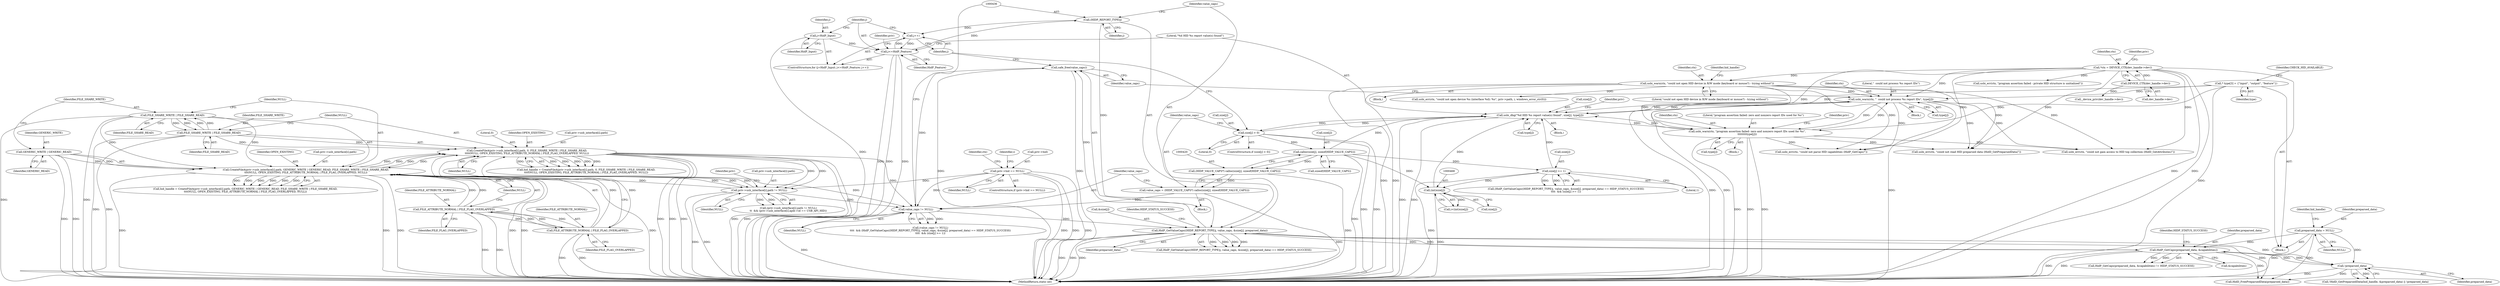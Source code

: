 digraph "1_Chrome_ac149a8d4371c0e01e0934fdd57b09e86f96b5b9_20@API" {
"1000538" [label="(Call,safe_free(value_caps))"];
"1000434" [label="(Call,HidP_GetValueCaps((HIDP_REPORT_TYPE)j, value_caps, &size[j], preparsed_data))"];
"1000435" [label="(Call,(HIDP_REPORT_TYPE)j)"];
"1000387" [label="(Call,j<=HidP_Feature)"];
"1000390" [label="(Call,j++)"];
"1000384" [label="(Call,j=HidP_Input)"];
"1000429" [label="(Call,value_caps != NULL)"];
"1000417" [label="(Call,value_caps = (HIDP_VALUE_CAPS*) calloc(size[j], sizeof(HIDP_VALUE_CAPS)))"];
"1000419" [label="(Call,(HIDP_VALUE_CAPS*) calloc(size[j], sizeof(HIDP_VALUE_CAPS)))"];
"1000421" [label="(Call,calloc(size[j], sizeof(HIDP_VALUE_CAPS)))"];
"1000411" [label="(Call,size[j] > 0)"];
"1000393" [label="(Call,usbi_dbg(\"%d HID %s report value(s) found\", size[j], type[j]))"];
"1000467" [label="(Call,(int)size[j])"];
"1000445" [label="(Call,size[j] >= 1)"];
"1000141" [label="(Call,* type[3] = {\"input\", \"output\", \"feature\"})"];
"1000515" [label="(Call,usbi_warn(ctx, \"program assertion failed: zero and nonzero report IDs used for %s\",\n\t\t\t\t\t\t\t\ttype[j]))"];
"1000532" [label="(Call,usbi_warn(ctx, \"  could not process %s report IDs\", type[j]))"];
"1000108" [label="(Call,*ctx = DEVICE_CTX(dev_handle->dev))"];
"1000110" [label="(Call,DEVICE_CTX(dev_handle->dev))"];
"1000217" [label="(Call,usbi_warn(ctx, \"could not open HID device in R/W mode (keyboard or mouse?) - trying without\"))"];
"1000222" [label="(Call,CreateFileA(priv->usb_interface[i].path, 0, FILE_SHARE_WRITE | FILE_SHARE_READ,\n\t\t\t\t\tNULL, OPEN_EXISTING, FILE_ATTRIBUTE_NORMAL | FILE_FLAG_OVERLAPPED, NULL))"];
"1000192" [label="(Call,CreateFileA(priv->usb_interface[i].path, GENERIC_WRITE | GENERIC_READ, FILE_SHARE_WRITE | FILE_SHARE_READ,\n\t\t\t\tNULL, OPEN_EXISTING, FILE_ATTRIBUTE_NORMAL | FILE_FLAG_OVERLAPPED, NULL))"];
"1000169" [label="(Call,priv->usb_interface[i].path != NULL)"];
"1000146" [label="(Call,priv->hid == NULL)"];
"1000200" [label="(Call,GENERIC_WRITE | GENERIC_READ)"];
"1000203" [label="(Call,FILE_SHARE_WRITE | FILE_SHARE_READ)"];
"1000231" [label="(Call,FILE_SHARE_WRITE | FILE_SHARE_READ)"];
"1000208" [label="(Call,FILE_ATTRIBUTE_NORMAL | FILE_FLAG_OVERLAPPED)"];
"1000236" [label="(Call,FILE_ATTRIBUTE_NORMAL | FILE_FLAG_OVERLAPPED)"];
"1000352" [label="(Call,HidP_GetCaps(preparsed_data, &capabilities))"];
"1000343" [label="(Call,!preparsed_data)"];
"1000128" [label="(Call,preparsed_data = NULL)"];
"1000204" [label="(Identifier,FILE_SHARE_WRITE)"];
"1000431" [label="(Identifier,NULL)"];
"1000110" [label="(Call,DEVICE_CTX(dev_handle->dev))"];
"1000443" [label="(Identifier,preparsed_data)"];
"1000438" [label="(Identifier,value_caps)"];
"1000430" [label="(Identifier,value_caps)"];
"1000435" [label="(Call,(HIDP_REPORT_TYPE)j)"];
"1000234" [label="(Identifier,NULL)"];
"1000130" [label="(Identifier,NULL)"];
"1000543" [label="(Identifier,priv)"];
"1000351" [label="(Call,HidP_GetCaps(preparsed_data, &capabilities) != HIDP_STATUS_SUCCESS)"];
"1000116" [label="(Identifier,priv)"];
"1000219" [label="(Literal,\"could not open HID device in R/W mode (keyboard or mouse?) - trying without\")"];
"1000737" [label="(MethodReturn,static int)"];
"1000469" [label="(Call,size[j])"];
"1000150" [label="(Identifier,NULL)"];
"1000419" [label="(Call,(HIDP_VALUE_CAPS*) calloc(size[j], sizeof(HIDP_VALUE_CAPS)))"];
"1000417" [label="(Call,value_caps = (HIDP_VALUE_CAPS*) calloc(size[j], sizeof(HIDP_VALUE_CAPS)))"];
"1000388" [label="(Identifier,j)"];
"1000421" [label="(Call,calloc(size[j], sizeof(HIDP_VALUE_CAPS)))"];
"1000384" [label="(Call,j=HidP_Input)"];
"1000152" [label="(Call,usbi_err(ctx, \"program assertion failed - private HID structure is unitialized\"))"];
"1000387" [label="(Call,j<=HidP_Feature)"];
"1000534" [label="(Literal,\"  could not process %s report IDs\")"];
"1000446" [label="(Call,size[j])"];
"1000222" [label="(Call,CreateFileA(priv->usb_interface[i].path, 0, FILE_SHARE_WRITE | FILE_SHARE_READ,\n\t\t\t\t\tNULL, OPEN_EXISTING, FILE_ATTRIBUTE_NORMAL | FILE_FLAG_OVERLAPPED, NULL))"];
"1000207" [label="(Identifier,OPEN_EXISTING)"];
"1000193" [label="(Call,priv->usb_interface[i].path)"];
"1000449" [label="(Literal,1)"];
"1000216" [label="(Block,)"];
"1000467" [label="(Call,(int)size[j])"];
"1000147" [label="(Call,priv->hid)"];
"1000434" [label="(Call,HidP_GetValueCaps((HIDP_REPORT_TYPE)j, value_caps, &size[j], preparsed_data))"];
"1000439" [label="(Call,&size[j])"];
"1000516" [label="(Identifier,ctx)"];
"1000239" [label="(Identifier,NULL)"];
"1000433" [label="(Call,HidP_GetValueCaps((HIDP_REPORT_TYPE)j, value_caps, &size[j], preparsed_data) == HIDP_STATUS_SUCCESS)"];
"1000415" [label="(Literal,0)"];
"1000145" [label="(ControlStructure,if (priv->hid == NULL))"];
"1000106" [label="(Block,)"];
"1000177" [label="(Identifier,NULL)"];
"1000146" [label="(Call,priv->hid == NULL)"];
"1000168" [label="(Call,(priv->usb_interface[i].path != NULL)\n\t\t  && (priv->usb_interface[i].apib->id == USB_API_HID))"];
"1000429" [label="(Call,value_caps != NULL)"];
"1000532" [label="(Call,usbi_warn(ctx, \"  could not process %s report IDs\", type[j]))"];
"1000220" [label="(Call,hid_handle = CreateFileA(priv->usb_interface[i].path, 0, FILE_SHARE_WRITE | FILE_SHARE_READ,\n\t\t\t\t\tNULL, OPEN_EXISTING, FILE_ATTRIBUTE_NORMAL | FILE_FLAG_OVERLAPPED, NULL))"];
"1000356" [label="(Identifier,HIDP_STATUS_SUCCESS)"];
"1000111" [label="(Call,dev_handle->dev)"];
"1000531" [label="(Block,)"];
"1000533" [label="(Identifier,ctx)"];
"1000538" [label="(Call,safe_free(value_caps))"];
"1000514" [label="(Block,)"];
"1000392" [label="(Block,)"];
"1000108" [label="(Call,*ctx = DEVICE_CTX(dev_handle->dev))"];
"1000203" [label="(Call,FILE_SHARE_WRITE | FILE_SHARE_READ)"];
"1000432" [label="(Call,(HidP_GetValueCaps((HIDP_REPORT_TYPE)j, value_caps, &size[j], preparsed_data) == HIDP_STATUS_SUCCESS)\n\t\t\t\t  && (size[j] >= 1))"];
"1000733" [label="(Call,HidD_FreePreparsedData(preparsed_data))"];
"1000192" [label="(Call,CreateFileA(priv->usb_interface[i].path, GENERIC_WRITE | GENERIC_READ, FILE_SHARE_WRITE | FILE_SHARE_READ,\n\t\t\t\tNULL, OPEN_EXISTING, FILE_ATTRIBUTE_NORMAL | FILE_FLAG_OVERLAPPED, NULL))"];
"1000383" [label="(ControlStructure,for (j=HidP_Input; j<=HidP_Feature; j++))"];
"1000206" [label="(Identifier,NULL)"];
"1000153" [label="(Identifier,ctx)"];
"1000236" [label="(Call,FILE_ATTRIBUTE_NORMAL | FILE_FLAG_OVERLAPPED)"];
"1000230" [label="(Literal,0)"];
"1000411" [label="(Call,size[j] > 0)"];
"1000343" [label="(Call,!preparsed_data)"];
"1000418" [label="(Identifier,value_caps)"];
"1000233" [label="(Identifier,FILE_SHARE_READ)"];
"1000232" [label="(Identifier,FILE_SHARE_WRITE)"];
"1000358" [label="(Call,usbi_err(ctx, \"could not parse HID capabilities (HidP_GetCaps)\"))"];
"1000218" [label="(Identifier,ctx)"];
"1000221" [label="(Identifier,hid_handle)"];
"1000245" [label="(Call,usbi_err(ctx, \"could not open device %s (interface %d): %s\", priv->path, i, windows_error_str(0)))"];
"1000235" [label="(Identifier,OPEN_EXISTING)"];
"1000129" [label="(Identifier,preparsed_data)"];
"1000539" [label="(Identifier,value_caps)"];
"1000238" [label="(Identifier,FILE_FLAG_OVERLAPPED)"];
"1000135" [label="(Identifier,hid_handle)"];
"1000200" [label="(Call,GENERIC_WRITE | GENERIC_READ)"];
"1000465" [label="(Call,i<(int)size[j])"];
"1000209" [label="(Identifier,FILE_ATTRIBUTE_NORMAL)"];
"1000353" [label="(Identifier,preparsed_data)"];
"1000144" [label="(Identifier,CHECK_HID_AVAILABLE)"];
"1000410" [label="(ControlStructure,if (size[j] > 0))"];
"1000117" [label="(Call,_device_priv(dev_handle->dev))"];
"1000405" [label="(Identifier,priv)"];
"1000398" [label="(Call,type[j])"];
"1000170" [label="(Call,priv->usb_interface[i].path)"];
"1000389" [label="(Identifier,HidP_Feature)"];
"1000128" [label="(Call,preparsed_data = NULL)"];
"1000190" [label="(Call,hid_handle = CreateFileA(priv->usb_interface[i].path, GENERIC_WRITE | GENERIC_READ, FILE_SHARE_WRITE | FILE_SHARE_READ,\n\t\t\t\tNULL, OPEN_EXISTING, FILE_ATTRIBUTE_NORMAL | FILE_FLAG_OVERLAPPED, NULL))"];
"1000416" [label="(Block,)"];
"1000444" [label="(Identifier,HIDP_STATUS_SUCCESS)"];
"1000425" [label="(Call,sizeof(HIDP_VALUE_CAPS))"];
"1000346" [label="(Call,usbi_err(ctx, \"could not read HID preparsed data (HidD_GetPreparsedData)\"))"];
"1000223" [label="(Call,priv->usb_interface[i].path)"];
"1000428" [label="(Call,(value_caps != NULL)\n\t\t\t\t  && (HidP_GetValueCaps((HIDP_REPORT_TYPE)j, value_caps, &size[j], preparsed_data) == HIDP_STATUS_SUCCESS)\n\t\t\t\t  && (size[j] >= 1))"];
"1000208" [label="(Call,FILE_ATTRIBUTE_NORMAL | FILE_FLAG_OVERLAPPED)"];
"1000354" [label="(Call,&capabilities)"];
"1000211" [label="(Identifier,NULL)"];
"1000394" [label="(Literal,\"%d HID %s report value(s) found\")"];
"1000517" [label="(Literal,\"program assertion failed: zero and nonzero report IDs used for %s\")"];
"1000393" [label="(Call,usbi_dbg(\"%d HID %s report value(s) found\", size[j], type[j]))"];
"1000183" [label="(Identifier,priv)"];
"1000535" [label="(Call,type[j])"];
"1000352" [label="(Call,HidP_GetCaps(preparsed_data, &capabilities))"];
"1000231" [label="(Call,FILE_SHARE_WRITE | FILE_SHARE_READ)"];
"1000525" [label="(Identifier,priv)"];
"1000201" [label="(Identifier,GENERIC_WRITE)"];
"1000299" [label="(Call,usbi_err(ctx, \"could not gain access to HID top collection (HidD_GetAttributes)\"))"];
"1000202" [label="(Identifier,GENERIC_READ)"];
"1000412" [label="(Call,size[j])"];
"1000169" [label="(Call,priv->usb_interface[i].path != NULL)"];
"1000515" [label="(Call,usbi_warn(ctx, \"program assertion failed: zero and nonzero report IDs used for %s\",\n\t\t\t\t\t\t\t\ttype[j]))"];
"1000395" [label="(Call,size[j])"];
"1000437" [label="(Identifier,j)"];
"1000205" [label="(Identifier,FILE_SHARE_READ)"];
"1000386" [label="(Identifier,HidP_Input)"];
"1000391" [label="(Identifier,j)"];
"1000390" [label="(Call,j++)"];
"1000337" [label="(Call,!HidD_GetPreparsedData(hid_handle, &preparsed_data) || !preparsed_data)"];
"1000210" [label="(Identifier,FILE_FLAG_OVERLAPPED)"];
"1000518" [label="(Call,type[j])"];
"1000237" [label="(Identifier,FILE_ATTRIBUTE_NORMAL)"];
"1000142" [label="(Identifier,type)"];
"1000159" [label="(Identifier,i)"];
"1000344" [label="(Identifier,preparsed_data)"];
"1000217" [label="(Call,usbi_warn(ctx, \"could not open HID device in R/W mode (keyboard or mouse?) - trying without\"))"];
"1000109" [label="(Identifier,ctx)"];
"1000445" [label="(Call,size[j] >= 1)"];
"1000141" [label="(Call,* type[3] = {\"input\", \"output\", \"feature\"})"];
"1000385" [label="(Identifier,j)"];
"1000422" [label="(Call,size[j])"];
"1000538" -> "1000416"  [label="AST: "];
"1000538" -> "1000539"  [label="CFG: "];
"1000539" -> "1000538"  [label="AST: "];
"1000391" -> "1000538"  [label="CFG: "];
"1000538" -> "1000737"  [label="DDG: "];
"1000538" -> "1000737"  [label="DDG: "];
"1000434" -> "1000538"  [label="DDG: "];
"1000429" -> "1000538"  [label="DDG: "];
"1000434" -> "1000433"  [label="AST: "];
"1000434" -> "1000443"  [label="CFG: "];
"1000435" -> "1000434"  [label="AST: "];
"1000438" -> "1000434"  [label="AST: "];
"1000439" -> "1000434"  [label="AST: "];
"1000443" -> "1000434"  [label="AST: "];
"1000444" -> "1000434"  [label="CFG: "];
"1000434" -> "1000737"  [label="DDG: "];
"1000434" -> "1000737"  [label="DDG: "];
"1000434" -> "1000737"  [label="DDG: "];
"1000434" -> "1000343"  [label="DDG: "];
"1000434" -> "1000352"  [label="DDG: "];
"1000434" -> "1000433"  [label="DDG: "];
"1000434" -> "1000433"  [label="DDG: "];
"1000434" -> "1000433"  [label="DDG: "];
"1000434" -> "1000433"  [label="DDG: "];
"1000435" -> "1000434"  [label="DDG: "];
"1000429" -> "1000434"  [label="DDG: "];
"1000352" -> "1000434"  [label="DDG: "];
"1000434" -> "1000733"  [label="DDG: "];
"1000435" -> "1000437"  [label="CFG: "];
"1000436" -> "1000435"  [label="AST: "];
"1000437" -> "1000435"  [label="AST: "];
"1000438" -> "1000435"  [label="CFG: "];
"1000435" -> "1000390"  [label="DDG: "];
"1000387" -> "1000435"  [label="DDG: "];
"1000387" -> "1000383"  [label="AST: "];
"1000387" -> "1000389"  [label="CFG: "];
"1000388" -> "1000387"  [label="AST: "];
"1000389" -> "1000387"  [label="AST: "];
"1000394" -> "1000387"  [label="CFG: "];
"1000543" -> "1000387"  [label="CFG: "];
"1000387" -> "1000737"  [label="DDG: "];
"1000387" -> "1000737"  [label="DDG: "];
"1000387" -> "1000737"  [label="DDG: "];
"1000390" -> "1000387"  [label="DDG: "];
"1000384" -> "1000387"  [label="DDG: "];
"1000387" -> "1000390"  [label="DDG: "];
"1000390" -> "1000383"  [label="AST: "];
"1000390" -> "1000391"  [label="CFG: "];
"1000391" -> "1000390"  [label="AST: "];
"1000388" -> "1000390"  [label="CFG: "];
"1000384" -> "1000383"  [label="AST: "];
"1000384" -> "1000386"  [label="CFG: "];
"1000385" -> "1000384"  [label="AST: "];
"1000386" -> "1000384"  [label="AST: "];
"1000388" -> "1000384"  [label="CFG: "];
"1000384" -> "1000737"  [label="DDG: "];
"1000429" -> "1000428"  [label="AST: "];
"1000429" -> "1000431"  [label="CFG: "];
"1000430" -> "1000429"  [label="AST: "];
"1000431" -> "1000429"  [label="AST: "];
"1000436" -> "1000429"  [label="CFG: "];
"1000428" -> "1000429"  [label="CFG: "];
"1000429" -> "1000737"  [label="DDG: "];
"1000429" -> "1000428"  [label="DDG: "];
"1000429" -> "1000428"  [label="DDG: "];
"1000417" -> "1000429"  [label="DDG: "];
"1000222" -> "1000429"  [label="DDG: "];
"1000192" -> "1000429"  [label="DDG: "];
"1000169" -> "1000429"  [label="DDG: "];
"1000146" -> "1000429"  [label="DDG: "];
"1000417" -> "1000416"  [label="AST: "];
"1000417" -> "1000419"  [label="CFG: "];
"1000418" -> "1000417"  [label="AST: "];
"1000419" -> "1000417"  [label="AST: "];
"1000430" -> "1000417"  [label="CFG: "];
"1000417" -> "1000737"  [label="DDG: "];
"1000419" -> "1000417"  [label="DDG: "];
"1000419" -> "1000421"  [label="CFG: "];
"1000420" -> "1000419"  [label="AST: "];
"1000421" -> "1000419"  [label="AST: "];
"1000419" -> "1000737"  [label="DDG: "];
"1000421" -> "1000419"  [label="DDG: "];
"1000421" -> "1000425"  [label="CFG: "];
"1000422" -> "1000421"  [label="AST: "];
"1000425" -> "1000421"  [label="AST: "];
"1000421" -> "1000737"  [label="DDG: "];
"1000421" -> "1000393"  [label="DDG: "];
"1000411" -> "1000421"  [label="DDG: "];
"1000421" -> "1000445"  [label="DDG: "];
"1000421" -> "1000467"  [label="DDG: "];
"1000411" -> "1000410"  [label="AST: "];
"1000411" -> "1000415"  [label="CFG: "];
"1000412" -> "1000411"  [label="AST: "];
"1000415" -> "1000411"  [label="AST: "];
"1000418" -> "1000411"  [label="CFG: "];
"1000391" -> "1000411"  [label="CFG: "];
"1000411" -> "1000737"  [label="DDG: "];
"1000411" -> "1000737"  [label="DDG: "];
"1000411" -> "1000393"  [label="DDG: "];
"1000393" -> "1000411"  [label="DDG: "];
"1000393" -> "1000392"  [label="AST: "];
"1000393" -> "1000398"  [label="CFG: "];
"1000394" -> "1000393"  [label="AST: "];
"1000395" -> "1000393"  [label="AST: "];
"1000398" -> "1000393"  [label="AST: "];
"1000405" -> "1000393"  [label="CFG: "];
"1000393" -> "1000737"  [label="DDG: "];
"1000393" -> "1000737"  [label="DDG: "];
"1000467" -> "1000393"  [label="DDG: "];
"1000445" -> "1000393"  [label="DDG: "];
"1000141" -> "1000393"  [label="DDG: "];
"1000515" -> "1000393"  [label="DDG: "];
"1000532" -> "1000393"  [label="DDG: "];
"1000393" -> "1000515"  [label="DDG: "];
"1000393" -> "1000532"  [label="DDG: "];
"1000467" -> "1000465"  [label="AST: "];
"1000467" -> "1000469"  [label="CFG: "];
"1000468" -> "1000467"  [label="AST: "];
"1000469" -> "1000467"  [label="AST: "];
"1000465" -> "1000467"  [label="CFG: "];
"1000467" -> "1000737"  [label="DDG: "];
"1000467" -> "1000465"  [label="DDG: "];
"1000445" -> "1000467"  [label="DDG: "];
"1000445" -> "1000432"  [label="AST: "];
"1000445" -> "1000449"  [label="CFG: "];
"1000446" -> "1000445"  [label="AST: "];
"1000449" -> "1000445"  [label="AST: "];
"1000432" -> "1000445"  [label="CFG: "];
"1000445" -> "1000737"  [label="DDG: "];
"1000445" -> "1000432"  [label="DDG: "];
"1000445" -> "1000432"  [label="DDG: "];
"1000141" -> "1000106"  [label="AST: "];
"1000141" -> "1000142"  [label="CFG: "];
"1000142" -> "1000141"  [label="AST: "];
"1000144" -> "1000141"  [label="CFG: "];
"1000141" -> "1000737"  [label="DDG: "];
"1000141" -> "1000515"  [label="DDG: "];
"1000141" -> "1000532"  [label="DDG: "];
"1000515" -> "1000514"  [label="AST: "];
"1000515" -> "1000518"  [label="CFG: "];
"1000516" -> "1000515"  [label="AST: "];
"1000517" -> "1000515"  [label="AST: "];
"1000518" -> "1000515"  [label="AST: "];
"1000525" -> "1000515"  [label="CFG: "];
"1000515" -> "1000737"  [label="DDG: "];
"1000515" -> "1000737"  [label="DDG: "];
"1000515" -> "1000737"  [label="DDG: "];
"1000515" -> "1000299"  [label="DDG: "];
"1000515" -> "1000346"  [label="DDG: "];
"1000515" -> "1000358"  [label="DDG: "];
"1000532" -> "1000515"  [label="DDG: "];
"1000108" -> "1000515"  [label="DDG: "];
"1000217" -> "1000515"  [label="DDG: "];
"1000515" -> "1000532"  [label="DDG: "];
"1000532" -> "1000531"  [label="AST: "];
"1000532" -> "1000535"  [label="CFG: "];
"1000533" -> "1000532"  [label="AST: "];
"1000534" -> "1000532"  [label="AST: "];
"1000535" -> "1000532"  [label="AST: "];
"1000539" -> "1000532"  [label="CFG: "];
"1000532" -> "1000737"  [label="DDG: "];
"1000532" -> "1000737"  [label="DDG: "];
"1000532" -> "1000737"  [label="DDG: "];
"1000532" -> "1000299"  [label="DDG: "];
"1000532" -> "1000346"  [label="DDG: "];
"1000532" -> "1000358"  [label="DDG: "];
"1000108" -> "1000532"  [label="DDG: "];
"1000217" -> "1000532"  [label="DDG: "];
"1000108" -> "1000106"  [label="AST: "];
"1000108" -> "1000110"  [label="CFG: "];
"1000109" -> "1000108"  [label="AST: "];
"1000110" -> "1000108"  [label="AST: "];
"1000116" -> "1000108"  [label="CFG: "];
"1000108" -> "1000737"  [label="DDG: "];
"1000108" -> "1000737"  [label="DDG: "];
"1000110" -> "1000108"  [label="DDG: "];
"1000108" -> "1000152"  [label="DDG: "];
"1000108" -> "1000217"  [label="DDG: "];
"1000108" -> "1000299"  [label="DDG: "];
"1000108" -> "1000346"  [label="DDG: "];
"1000108" -> "1000358"  [label="DDG: "];
"1000110" -> "1000111"  [label="CFG: "];
"1000111" -> "1000110"  [label="AST: "];
"1000110" -> "1000117"  [label="DDG: "];
"1000217" -> "1000216"  [label="AST: "];
"1000217" -> "1000219"  [label="CFG: "];
"1000218" -> "1000217"  [label="AST: "];
"1000219" -> "1000217"  [label="AST: "];
"1000221" -> "1000217"  [label="CFG: "];
"1000217" -> "1000737"  [label="DDG: "];
"1000217" -> "1000737"  [label="DDG: "];
"1000217" -> "1000245"  [label="DDG: "];
"1000217" -> "1000299"  [label="DDG: "];
"1000217" -> "1000346"  [label="DDG: "];
"1000217" -> "1000358"  [label="DDG: "];
"1000222" -> "1000220"  [label="AST: "];
"1000222" -> "1000239"  [label="CFG: "];
"1000223" -> "1000222"  [label="AST: "];
"1000230" -> "1000222"  [label="AST: "];
"1000231" -> "1000222"  [label="AST: "];
"1000234" -> "1000222"  [label="AST: "];
"1000235" -> "1000222"  [label="AST: "];
"1000236" -> "1000222"  [label="AST: "];
"1000239" -> "1000222"  [label="AST: "];
"1000220" -> "1000222"  [label="CFG: "];
"1000222" -> "1000737"  [label="DDG: "];
"1000222" -> "1000737"  [label="DDG: "];
"1000222" -> "1000737"  [label="DDG: "];
"1000222" -> "1000737"  [label="DDG: "];
"1000222" -> "1000737"  [label="DDG: "];
"1000222" -> "1000169"  [label="DDG: "];
"1000222" -> "1000169"  [label="DDG: "];
"1000222" -> "1000192"  [label="DDG: "];
"1000222" -> "1000220"  [label="DDG: "];
"1000222" -> "1000220"  [label="DDG: "];
"1000222" -> "1000220"  [label="DDG: "];
"1000222" -> "1000220"  [label="DDG: "];
"1000222" -> "1000220"  [label="DDG: "];
"1000222" -> "1000220"  [label="DDG: "];
"1000192" -> "1000222"  [label="DDG: "];
"1000192" -> "1000222"  [label="DDG: "];
"1000192" -> "1000222"  [label="DDG: "];
"1000231" -> "1000222"  [label="DDG: "];
"1000231" -> "1000222"  [label="DDG: "];
"1000236" -> "1000222"  [label="DDG: "];
"1000236" -> "1000222"  [label="DDG: "];
"1000192" -> "1000190"  [label="AST: "];
"1000192" -> "1000211"  [label="CFG: "];
"1000193" -> "1000192"  [label="AST: "];
"1000200" -> "1000192"  [label="AST: "];
"1000203" -> "1000192"  [label="AST: "];
"1000206" -> "1000192"  [label="AST: "];
"1000207" -> "1000192"  [label="AST: "];
"1000208" -> "1000192"  [label="AST: "];
"1000211" -> "1000192"  [label="AST: "];
"1000190" -> "1000192"  [label="CFG: "];
"1000192" -> "1000737"  [label="DDG: "];
"1000192" -> "1000737"  [label="DDG: "];
"1000192" -> "1000737"  [label="DDG: "];
"1000192" -> "1000737"  [label="DDG: "];
"1000192" -> "1000737"  [label="DDG: "];
"1000192" -> "1000737"  [label="DDG: "];
"1000192" -> "1000169"  [label="DDG: "];
"1000192" -> "1000169"  [label="DDG: "];
"1000192" -> "1000190"  [label="DDG: "];
"1000192" -> "1000190"  [label="DDG: "];
"1000192" -> "1000190"  [label="DDG: "];
"1000192" -> "1000190"  [label="DDG: "];
"1000192" -> "1000190"  [label="DDG: "];
"1000192" -> "1000190"  [label="DDG: "];
"1000169" -> "1000192"  [label="DDG: "];
"1000169" -> "1000192"  [label="DDG: "];
"1000200" -> "1000192"  [label="DDG: "];
"1000200" -> "1000192"  [label="DDG: "];
"1000203" -> "1000192"  [label="DDG: "];
"1000203" -> "1000192"  [label="DDG: "];
"1000208" -> "1000192"  [label="DDG: "];
"1000208" -> "1000192"  [label="DDG: "];
"1000169" -> "1000168"  [label="AST: "];
"1000169" -> "1000177"  [label="CFG: "];
"1000170" -> "1000169"  [label="AST: "];
"1000177" -> "1000169"  [label="AST: "];
"1000183" -> "1000169"  [label="CFG: "];
"1000168" -> "1000169"  [label="CFG: "];
"1000169" -> "1000737"  [label="DDG: "];
"1000169" -> "1000737"  [label="DDG: "];
"1000169" -> "1000168"  [label="DDG: "];
"1000169" -> "1000168"  [label="DDG: "];
"1000146" -> "1000169"  [label="DDG: "];
"1000146" -> "1000145"  [label="AST: "];
"1000146" -> "1000150"  [label="CFG: "];
"1000147" -> "1000146"  [label="AST: "];
"1000150" -> "1000146"  [label="AST: "];
"1000153" -> "1000146"  [label="CFG: "];
"1000159" -> "1000146"  [label="CFG: "];
"1000146" -> "1000737"  [label="DDG: "];
"1000146" -> "1000737"  [label="DDG: "];
"1000146" -> "1000737"  [label="DDG: "];
"1000200" -> "1000202"  [label="CFG: "];
"1000201" -> "1000200"  [label="AST: "];
"1000202" -> "1000200"  [label="AST: "];
"1000204" -> "1000200"  [label="CFG: "];
"1000200" -> "1000737"  [label="DDG: "];
"1000200" -> "1000737"  [label="DDG: "];
"1000203" -> "1000205"  [label="CFG: "];
"1000204" -> "1000203"  [label="AST: "];
"1000205" -> "1000203"  [label="AST: "];
"1000206" -> "1000203"  [label="CFG: "];
"1000203" -> "1000737"  [label="DDG: "];
"1000203" -> "1000737"  [label="DDG: "];
"1000231" -> "1000203"  [label="DDG: "];
"1000231" -> "1000203"  [label="DDG: "];
"1000203" -> "1000231"  [label="DDG: "];
"1000203" -> "1000231"  [label="DDG: "];
"1000231" -> "1000233"  [label="CFG: "];
"1000232" -> "1000231"  [label="AST: "];
"1000233" -> "1000231"  [label="AST: "];
"1000234" -> "1000231"  [label="CFG: "];
"1000231" -> "1000737"  [label="DDG: "];
"1000231" -> "1000737"  [label="DDG: "];
"1000208" -> "1000210"  [label="CFG: "];
"1000209" -> "1000208"  [label="AST: "];
"1000210" -> "1000208"  [label="AST: "];
"1000211" -> "1000208"  [label="CFG: "];
"1000208" -> "1000737"  [label="DDG: "];
"1000208" -> "1000737"  [label="DDG: "];
"1000236" -> "1000208"  [label="DDG: "];
"1000236" -> "1000208"  [label="DDG: "];
"1000208" -> "1000236"  [label="DDG: "];
"1000208" -> "1000236"  [label="DDG: "];
"1000236" -> "1000238"  [label="CFG: "];
"1000237" -> "1000236"  [label="AST: "];
"1000238" -> "1000236"  [label="AST: "];
"1000239" -> "1000236"  [label="CFG: "];
"1000236" -> "1000737"  [label="DDG: "];
"1000236" -> "1000737"  [label="DDG: "];
"1000352" -> "1000351"  [label="AST: "];
"1000352" -> "1000354"  [label="CFG: "];
"1000353" -> "1000352"  [label="AST: "];
"1000354" -> "1000352"  [label="AST: "];
"1000356" -> "1000352"  [label="CFG: "];
"1000352" -> "1000737"  [label="DDG: "];
"1000352" -> "1000737"  [label="DDG: "];
"1000352" -> "1000343"  [label="DDG: "];
"1000352" -> "1000351"  [label="DDG: "];
"1000352" -> "1000351"  [label="DDG: "];
"1000343" -> "1000352"  [label="DDG: "];
"1000128" -> "1000352"  [label="DDG: "];
"1000352" -> "1000733"  [label="DDG: "];
"1000343" -> "1000337"  [label="AST: "];
"1000343" -> "1000344"  [label="CFG: "];
"1000344" -> "1000343"  [label="AST: "];
"1000337" -> "1000343"  [label="CFG: "];
"1000343" -> "1000737"  [label="DDG: "];
"1000343" -> "1000337"  [label="DDG: "];
"1000128" -> "1000343"  [label="DDG: "];
"1000343" -> "1000733"  [label="DDG: "];
"1000128" -> "1000106"  [label="AST: "];
"1000128" -> "1000130"  [label="CFG: "];
"1000129" -> "1000128"  [label="AST: "];
"1000130" -> "1000128"  [label="AST: "];
"1000135" -> "1000128"  [label="CFG: "];
"1000128" -> "1000737"  [label="DDG: "];
"1000128" -> "1000733"  [label="DDG: "];
}
